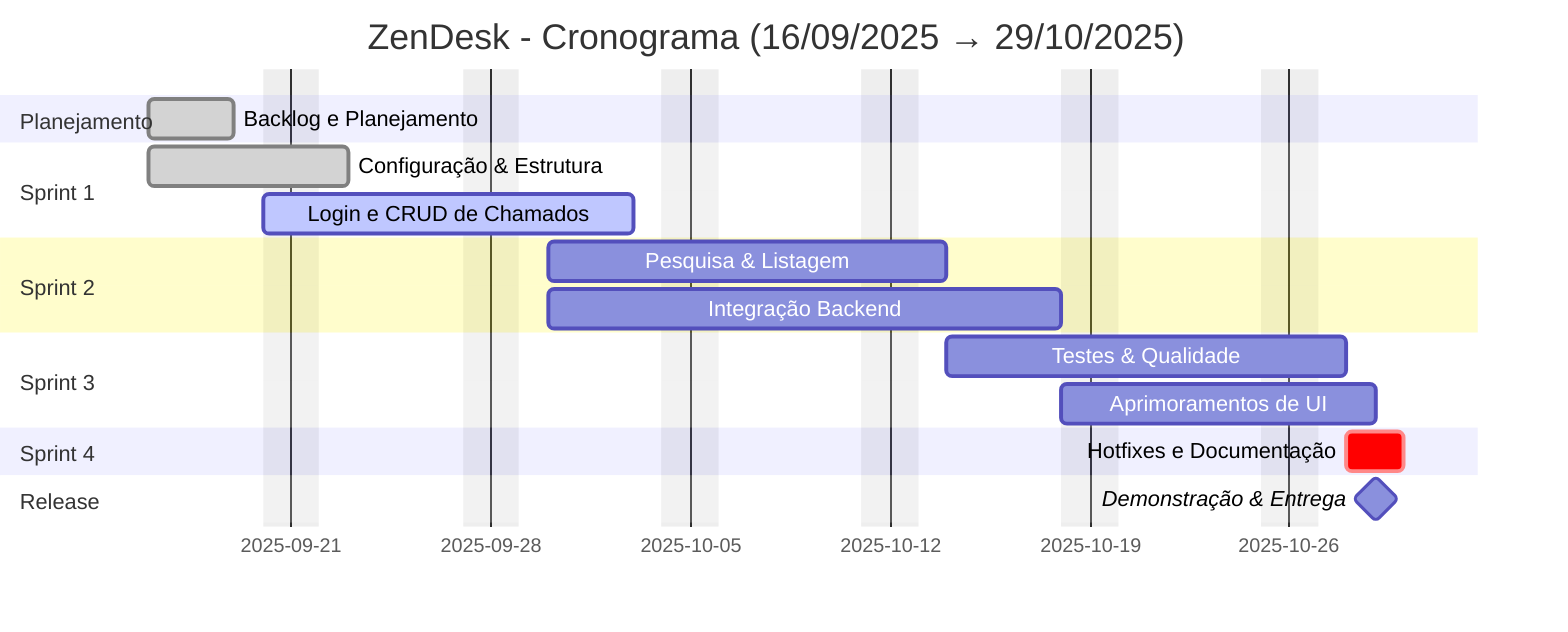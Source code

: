 gantt
  dateFormat  YYYY-MM-DD
  title ZenDesk - Cronograma (16/09/2025 → 29/10/2025)
  excludes weekends

  section Planejamento
  Backlog e Planejamento   :done,    des1, 2025-09-16, 2025-09-19

  section Sprint 1
  Configuração & Estrutura :done,    s1-setup, 2025-09-16, 5d
  Login e CRUD de Chamados  :active,  s1-feat, 2025-09-20, 10d

  section Sprint 2
  Pesquisa & Listagem      :         s2-feat, 2025-09-30, 10d
  Integração Backend       :         s2-int, 2025-09-30, 14d

  section Sprint 3
  Testes & Qualidade       :         s3-test, 2025-10-14, 10d
  Aprimoramentos de UI     :         s3-ui, 2025-10-18, 8d

  section Sprint 4
  Hotfixes e Documentação  :crit,    s4, 2025-10-28, 2d

  section Release
  Demonstração & Entrega   :milestone, release, 2025-10-29, 0d